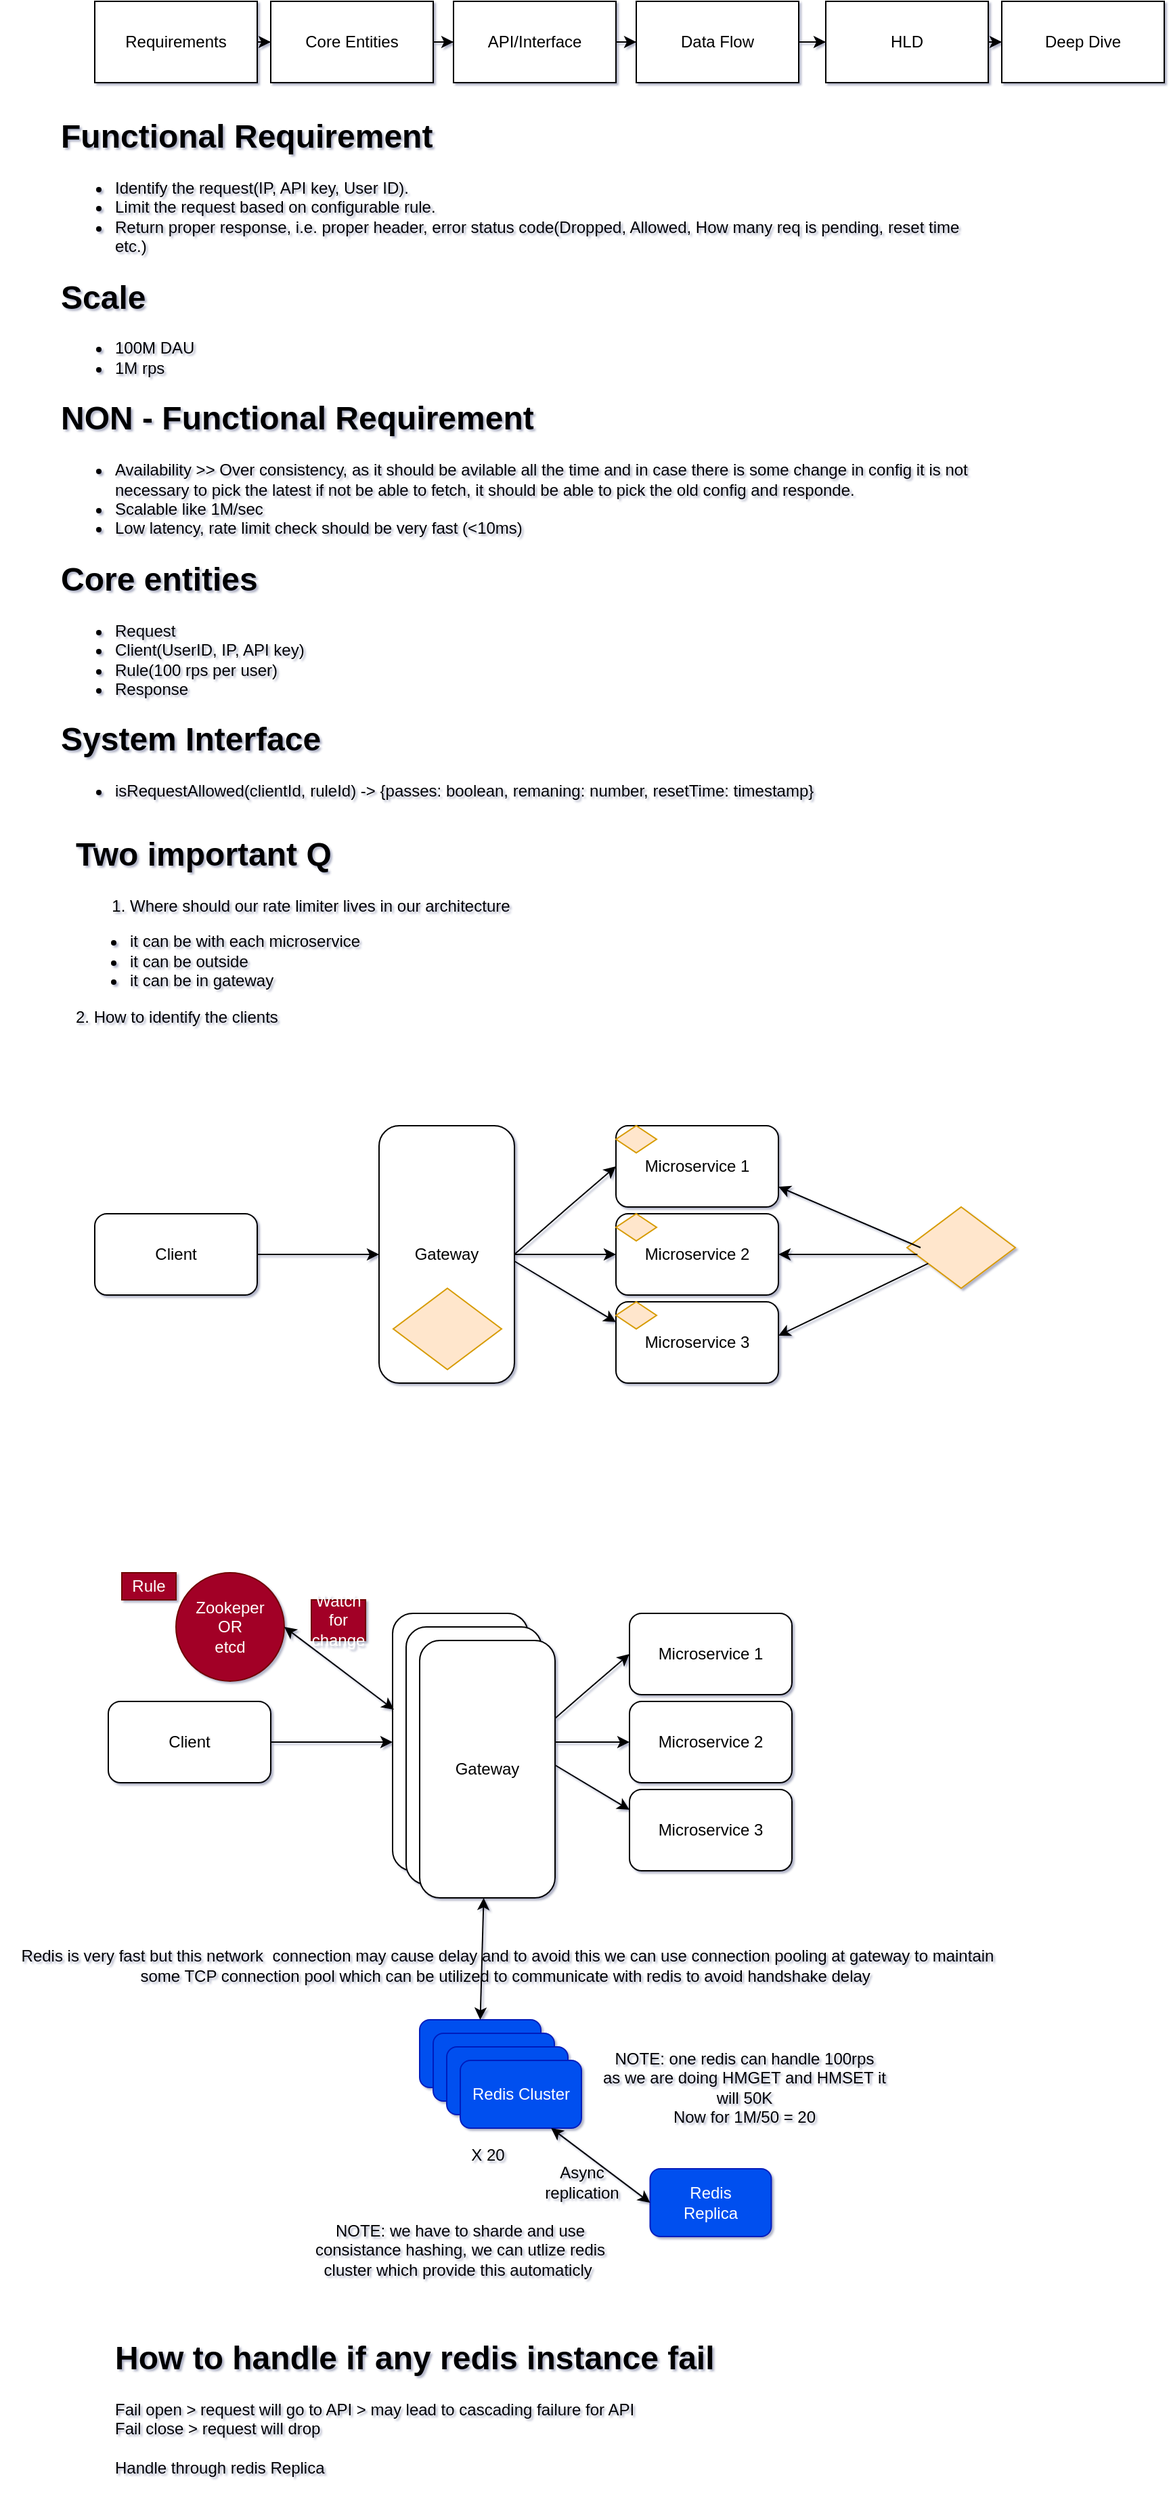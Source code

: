 <mxfile version="13.5.1" type="device"><diagram id="ICtbmqsb-kLbVh1fSEuc" name="Page-1"><mxGraphModel dx="1659" dy="520" grid="1" gridSize="10" guides="1" tooltips="1" connect="1" arrows="1" fold="1" page="1" pageScale="1" pageWidth="850" pageHeight="1100" math="0" shadow="1"><root><mxCell id="0"/><mxCell id="1" parent="0"/><mxCell id="bfKZ37YsskEDB8vl7Mho-3" value="" style="edgeStyle=orthogonalEdgeStyle;rounded=0;orthogonalLoop=1;jettySize=auto;html=1;" parent="1" source="bfKZ37YsskEDB8vl7Mho-1" target="bfKZ37YsskEDB8vl7Mho-2" edge="1"><mxGeometry relative="1" as="geometry"/></mxCell><mxCell id="bfKZ37YsskEDB8vl7Mho-1" value="Requirements" style="rounded=0;whiteSpace=wrap;html=1;" parent="1" vertex="1"><mxGeometry x="40" y="10" width="120" height="60" as="geometry"/></mxCell><mxCell id="bfKZ37YsskEDB8vl7Mho-5" value="" style="edgeStyle=orthogonalEdgeStyle;rounded=0;orthogonalLoop=1;jettySize=auto;html=1;" parent="1" source="bfKZ37YsskEDB8vl7Mho-2" target="bfKZ37YsskEDB8vl7Mho-4" edge="1"><mxGeometry relative="1" as="geometry"/></mxCell><mxCell id="bfKZ37YsskEDB8vl7Mho-2" value="Core Entities" style="rounded=0;whiteSpace=wrap;html=1;" parent="1" vertex="1"><mxGeometry x="170" y="10" width="120" height="60" as="geometry"/></mxCell><mxCell id="bfKZ37YsskEDB8vl7Mho-7" value="" style="edgeStyle=orthogonalEdgeStyle;rounded=0;orthogonalLoop=1;jettySize=auto;html=1;" parent="1" source="bfKZ37YsskEDB8vl7Mho-4" target="bfKZ37YsskEDB8vl7Mho-6" edge="1"><mxGeometry relative="1" as="geometry"/></mxCell><mxCell id="bfKZ37YsskEDB8vl7Mho-4" value="API/Interface" style="rounded=0;whiteSpace=wrap;html=1;" parent="1" vertex="1"><mxGeometry x="305" y="10" width="120" height="60" as="geometry"/></mxCell><mxCell id="bfKZ37YsskEDB8vl7Mho-9" value="" style="edgeStyle=orthogonalEdgeStyle;rounded=0;orthogonalLoop=1;jettySize=auto;html=1;" parent="1" source="bfKZ37YsskEDB8vl7Mho-6" target="bfKZ37YsskEDB8vl7Mho-8" edge="1"><mxGeometry relative="1" as="geometry"/></mxCell><mxCell id="bfKZ37YsskEDB8vl7Mho-6" value="Data Flow" style="rounded=0;whiteSpace=wrap;html=1;" parent="1" vertex="1"><mxGeometry x="440" y="10" width="120" height="60" as="geometry"/></mxCell><mxCell id="bfKZ37YsskEDB8vl7Mho-11" value="" style="edgeStyle=orthogonalEdgeStyle;rounded=0;orthogonalLoop=1;jettySize=auto;html=1;" parent="1" source="bfKZ37YsskEDB8vl7Mho-8" target="bfKZ37YsskEDB8vl7Mho-10" edge="1"><mxGeometry relative="1" as="geometry"/></mxCell><mxCell id="bfKZ37YsskEDB8vl7Mho-8" value="HLD" style="rounded=0;whiteSpace=wrap;html=1;" parent="1" vertex="1"><mxGeometry x="580" y="10" width="120" height="60" as="geometry"/></mxCell><mxCell id="bfKZ37YsskEDB8vl7Mho-10" value="Deep Dive" style="rounded=0;whiteSpace=wrap;html=1;" parent="1" vertex="1"><mxGeometry x="710" y="10" width="120" height="60" as="geometry"/></mxCell><mxCell id="bfKZ37YsskEDB8vl7Mho-13" value="&lt;h1&gt;Functional Requirement&lt;/h1&gt;&lt;p&gt;&lt;/p&gt;&lt;ul&gt;&lt;li&gt;Identify the request(IP, API key, User ID).&lt;/li&gt;&lt;li&gt;Limit the request based on configurable rule.&lt;/li&gt;&lt;li&gt;Return proper response, i.e. proper header, error status code(Dropped, Allowed, How many req is pending, reset time etc.)&lt;/li&gt;&lt;/ul&gt;&lt;p&gt;&lt;/p&gt;&lt;h1&gt;Scale&lt;/h1&gt;&lt;div&gt;&lt;ul&gt;&lt;li&gt;100M DAU&lt;/li&gt;&lt;li&gt;1M rps&lt;/li&gt;&lt;/ul&gt;&lt;/div&gt;&lt;h1&gt;NON - Functional Requirement&lt;/h1&gt;&lt;div&gt;&lt;ul&gt;&lt;li&gt;Availability &amp;gt;&amp;gt; Over consistency, as it should be avilable all the time and in case there is some change in config it is not necessary to pick the latest if not be able to fetch, it should be able to pick the old config and responde.&lt;/li&gt;&lt;li&gt;Scalable like 1M/sec&lt;/li&gt;&lt;li&gt;Low latency, rate limit check should be very fast (&amp;lt;10ms)&lt;/li&gt;&lt;/ul&gt;&lt;/div&gt;&lt;div&gt;&lt;h1&gt;Core entities&lt;/h1&gt;&lt;/div&gt;&lt;div&gt;&lt;ul&gt;&lt;li&gt;Request&lt;/li&gt;&lt;li&gt;Client(UserID, IP, API key)&lt;/li&gt;&lt;li&gt;Rule(100 rps per user)&lt;/li&gt;&lt;li&gt;Response&lt;/li&gt;&lt;/ul&gt;&lt;div&gt;&lt;h1&gt;System Interface&lt;/h1&gt;&lt;/div&gt;&lt;/div&gt;&lt;div&gt;&lt;ul&gt;&lt;li&gt;isRequestAllowed(clientId, ruleId) -&amp;gt; {passes: boolean, remaning: number, resetTime: timestamp}&lt;/li&gt;&lt;/ul&gt;&lt;/div&gt;&lt;p&gt;&lt;br&gt;&lt;/p&gt;" style="text;html=1;strokeColor=none;fillColor=none;spacing=5;spacingTop=-20;whiteSpace=wrap;rounded=0;html=1;" parent="1" vertex="1"><mxGeometry x="10" y="90" width="690" height="530" as="geometry"/></mxCell><mxCell id="lKJw7cbUcHzLWYw0YaE1-1" value="&lt;h1&gt;Two important Q&lt;/h1&gt;&lt;div&gt;&lt;ol&gt;&lt;li&gt;Where should our rate limiter lives in our architecture&lt;/li&gt;&lt;/ol&gt;&lt;ul&gt;&lt;li&gt;it can be with each microservice&lt;/li&gt;&lt;li&gt;it can be outside&lt;/li&gt;&lt;li&gt;it can be in gateway&lt;/li&gt;&lt;/ul&gt;&lt;div&gt;2. How to identify the clients&lt;/div&gt;&lt;/div&gt;" style="text;html=1;strokeColor=none;fillColor=none;spacing=5;spacingTop=-20;whiteSpace=wrap;overflow=hidden;rounded=0;" vertex="1" parent="1"><mxGeometry x="21" y="620" width="559" height="190" as="geometry"/></mxCell><mxCell id="lKJw7cbUcHzLWYw0YaE1-4" value="" style="edgeStyle=orthogonalEdgeStyle;rounded=0;orthogonalLoop=1;jettySize=auto;html=1;" edge="1" parent="1" source="lKJw7cbUcHzLWYw0YaE1-2" target="lKJw7cbUcHzLWYw0YaE1-3"><mxGeometry relative="1" as="geometry"/></mxCell><mxCell id="lKJw7cbUcHzLWYw0YaE1-2" value="Client" style="rounded=1;whiteSpace=wrap;html=1;" vertex="1" parent="1"><mxGeometry x="40" y="905" width="120" height="60" as="geometry"/></mxCell><mxCell id="lKJw7cbUcHzLWYw0YaE1-6" value="" style="edgeStyle=orthogonalEdgeStyle;rounded=0;orthogonalLoop=1;jettySize=auto;html=1;" edge="1" parent="1" source="lKJw7cbUcHzLWYw0YaE1-3" target="lKJw7cbUcHzLWYw0YaE1-5"><mxGeometry relative="1" as="geometry"/></mxCell><mxCell id="lKJw7cbUcHzLWYw0YaE1-3" value="Gateway" style="rounded=1;whiteSpace=wrap;html=1;" vertex="1" parent="1"><mxGeometry x="250" y="840" width="100" height="190" as="geometry"/></mxCell><mxCell id="lKJw7cbUcHzLWYw0YaE1-5" value="&lt;span&gt;Microservice 2&lt;/span&gt;" style="whiteSpace=wrap;html=1;rounded=1;" vertex="1" parent="1"><mxGeometry x="425" y="905" width="120" height="60" as="geometry"/></mxCell><mxCell id="lKJw7cbUcHzLWYw0YaE1-7" value="&lt;span&gt;Microservice 3&lt;/span&gt;" style="whiteSpace=wrap;html=1;rounded=1;" vertex="1" parent="1"><mxGeometry x="425" y="970" width="120" height="60" as="geometry"/></mxCell><mxCell id="lKJw7cbUcHzLWYw0YaE1-8" value="Microservice 1" style="whiteSpace=wrap;html=1;rounded=1;" vertex="1" parent="1"><mxGeometry x="425" y="840" width="120" height="60" as="geometry"/></mxCell><mxCell id="lKJw7cbUcHzLWYw0YaE1-9" value="" style="endArrow=classic;html=1;exitX=1;exitY=0.5;exitDx=0;exitDy=0;entryX=0;entryY=0.5;entryDx=0;entryDy=0;" edge="1" parent="1" source="lKJw7cbUcHzLWYw0YaE1-3" target="lKJw7cbUcHzLWYw0YaE1-8"><mxGeometry width="50" height="50" relative="1" as="geometry"><mxPoint x="370" y="850" as="sourcePoint"/><mxPoint x="420" y="800" as="targetPoint"/><Array as="points"><mxPoint x="390" y="900"/></Array></mxGeometry></mxCell><mxCell id="lKJw7cbUcHzLWYw0YaE1-10" value="" style="endArrow=classic;html=1;entryX=0;entryY=0.25;entryDx=0;entryDy=0;" edge="1" parent="1" target="lKJw7cbUcHzLWYw0YaE1-7"><mxGeometry width="50" height="50" relative="1" as="geometry"><mxPoint x="350" y="940" as="sourcePoint"/><mxPoint x="435" y="880" as="targetPoint"/></mxGeometry></mxCell><mxCell id="lKJw7cbUcHzLWYw0YaE1-11" value="" style="rhombus;whiteSpace=wrap;html=1;fillColor=#ffe6cc;strokeColor=#d79b00;" vertex="1" parent="1"><mxGeometry x="260.5" y="960" width="80" height="60" as="geometry"/></mxCell><mxCell id="lKJw7cbUcHzLWYw0YaE1-12" value="" style="rhombus;whiteSpace=wrap;html=1;fillColor=#ffe6cc;strokeColor=#d79b00;" vertex="1" parent="1"><mxGeometry x="640" y="900" width="80" height="60" as="geometry"/></mxCell><mxCell id="lKJw7cbUcHzLWYw0YaE1-13" value="" style="rhombus;whiteSpace=wrap;html=1;fillColor=#ffe6cc;strokeColor=#d79b00;" vertex="1" parent="1"><mxGeometry x="425" y="970" width="30" height="20" as="geometry"/></mxCell><mxCell id="lKJw7cbUcHzLWYw0YaE1-14" value="" style="rhombus;whiteSpace=wrap;html=1;fillColor=#ffe6cc;strokeColor=#d79b00;" vertex="1" parent="1"><mxGeometry x="425" y="840" width="30" height="20" as="geometry"/></mxCell><mxCell id="lKJw7cbUcHzLWYw0YaE1-15" value="" style="rhombus;whiteSpace=wrap;html=1;fillColor=#ffe6cc;strokeColor=#d79b00;" vertex="1" parent="1"><mxGeometry x="425" y="905" width="30" height="20" as="geometry"/></mxCell><mxCell id="lKJw7cbUcHzLWYw0YaE1-21" value="" style="endArrow=classic;html=1;entryX=1;entryY=0.75;entryDx=0;entryDy=0;exitX=0.125;exitY=0.5;exitDx=0;exitDy=0;exitPerimeter=0;" edge="1" parent="1" source="lKJw7cbUcHzLWYw0YaE1-12" target="lKJw7cbUcHzLWYw0YaE1-8"><mxGeometry width="50" height="50" relative="1" as="geometry"><mxPoint x="630" y="920" as="sourcePoint"/><mxPoint x="680" y="870" as="targetPoint"/></mxGeometry></mxCell><mxCell id="lKJw7cbUcHzLWYw0YaE1-22" value="" style="endArrow=classic;html=1;entryX=1;entryY=0.5;entryDx=0;entryDy=0;exitX=0.096;exitY=0.583;exitDx=0;exitDy=0;exitPerimeter=0;" edge="1" parent="1" source="lKJw7cbUcHzLWYw0YaE1-12" target="lKJw7cbUcHzLWYw0YaE1-5"><mxGeometry width="50" height="50" relative="1" as="geometry"><mxPoint x="650" y="930" as="sourcePoint"/><mxPoint x="555" y="895" as="targetPoint"/></mxGeometry></mxCell><mxCell id="lKJw7cbUcHzLWYw0YaE1-23" value="" style="endArrow=classic;html=1;entryX=1;entryY=0.75;entryDx=0;entryDy=0;" edge="1" parent="1" source="lKJw7cbUcHzLWYw0YaE1-12"><mxGeometry width="50" height="50" relative="1" as="geometry"><mxPoint x="630" y="1030" as="sourcePoint"/><mxPoint x="545" y="995" as="targetPoint"/></mxGeometry></mxCell><mxCell id="lKJw7cbUcHzLWYw0YaE1-25" value="" style="edgeStyle=orthogonalEdgeStyle;rounded=0;orthogonalLoop=1;jettySize=auto;html=1;" edge="1" parent="1" source="lKJw7cbUcHzLWYw0YaE1-26" target="lKJw7cbUcHzLWYw0YaE1-28"><mxGeometry relative="1" as="geometry"/></mxCell><mxCell id="lKJw7cbUcHzLWYw0YaE1-26" value="Client" style="rounded=1;whiteSpace=wrap;html=1;" vertex="1" parent="1"><mxGeometry x="50" y="1265" width="120" height="60" as="geometry"/></mxCell><mxCell id="lKJw7cbUcHzLWYw0YaE1-27" value="" style="edgeStyle=orthogonalEdgeStyle;rounded=0;orthogonalLoop=1;jettySize=auto;html=1;" edge="1" parent="1" source="lKJw7cbUcHzLWYw0YaE1-28" target="lKJw7cbUcHzLWYw0YaE1-29"><mxGeometry relative="1" as="geometry"/></mxCell><mxCell id="lKJw7cbUcHzLWYw0YaE1-28" value="Gateway" style="rounded=1;whiteSpace=wrap;html=1;" vertex="1" parent="1"><mxGeometry x="260" y="1200" width="100" height="190" as="geometry"/></mxCell><mxCell id="lKJw7cbUcHzLWYw0YaE1-29" value="&lt;span&gt;Microservice 2&lt;/span&gt;" style="whiteSpace=wrap;html=1;rounded=1;" vertex="1" parent="1"><mxGeometry x="435" y="1265" width="120" height="60" as="geometry"/></mxCell><mxCell id="lKJw7cbUcHzLWYw0YaE1-30" value="&lt;span&gt;Microservice 3&lt;/span&gt;" style="whiteSpace=wrap;html=1;rounded=1;" vertex="1" parent="1"><mxGeometry x="435" y="1330" width="120" height="60" as="geometry"/></mxCell><mxCell id="lKJw7cbUcHzLWYw0YaE1-31" value="Microservice 1" style="whiteSpace=wrap;html=1;rounded=1;" vertex="1" parent="1"><mxGeometry x="435" y="1200" width="120" height="60" as="geometry"/></mxCell><mxCell id="lKJw7cbUcHzLWYw0YaE1-32" value="" style="endArrow=classic;html=1;exitX=1;exitY=0.5;exitDx=0;exitDy=0;entryX=0;entryY=0.5;entryDx=0;entryDy=0;" edge="1" parent="1" source="lKJw7cbUcHzLWYw0YaE1-28" target="lKJw7cbUcHzLWYw0YaE1-31"><mxGeometry width="50" height="50" relative="1" as="geometry"><mxPoint x="380" y="1210" as="sourcePoint"/><mxPoint x="430" y="1160" as="targetPoint"/><Array as="points"><mxPoint x="400" y="1260"/></Array></mxGeometry></mxCell><mxCell id="lKJw7cbUcHzLWYw0YaE1-33" value="" style="endArrow=classic;html=1;entryX=0;entryY=0.25;entryDx=0;entryDy=0;" edge="1" parent="1" target="lKJw7cbUcHzLWYw0YaE1-30"><mxGeometry width="50" height="50" relative="1" as="geometry"><mxPoint x="360" y="1300" as="sourcePoint"/><mxPoint x="445" y="1240" as="targetPoint"/></mxGeometry></mxCell><mxCell id="lKJw7cbUcHzLWYw0YaE1-42" value="Gateway" style="rounded=1;whiteSpace=wrap;html=1;" vertex="1" parent="1"><mxGeometry x="270" y="1210" width="100" height="190" as="geometry"/></mxCell><mxCell id="lKJw7cbUcHzLWYw0YaE1-43" value="Gateway" style="rounded=1;whiteSpace=wrap;html=1;" vertex="1" parent="1"><mxGeometry x="280" y="1220" width="100" height="190" as="geometry"/></mxCell><mxCell id="lKJw7cbUcHzLWYw0YaE1-44" value="Redis" style="rounded=1;whiteSpace=wrap;html=1;fillColor=#0050ef;strokeColor=#001DBC;fontColor=#ffffff;" vertex="1" parent="1"><mxGeometry x="280" y="1500" width="89.5" height="50" as="geometry"/></mxCell><mxCell id="lKJw7cbUcHzLWYw0YaE1-45" value="" style="endArrow=classic;startArrow=classic;html=1;exitX=0.5;exitY=0;exitDx=0;exitDy=0;" edge="1" parent="1" source="lKJw7cbUcHzLWYw0YaE1-44" target="lKJw7cbUcHzLWYw0YaE1-43"><mxGeometry width="50" height="50" relative="1" as="geometry"><mxPoint x="390" y="1420" as="sourcePoint"/><mxPoint x="440" y="1370" as="targetPoint"/></mxGeometry></mxCell><mxCell id="lKJw7cbUcHzLWYw0YaE1-46" value="NOTE: one redis can handle 100rps&lt;br&gt;as we are doing HMGET and HMSET it will 50K&lt;br&gt;Now for 1M/50 = 20&lt;br&gt;" style="text;html=1;strokeColor=none;fillColor=none;align=center;verticalAlign=middle;whiteSpace=wrap;rounded=0;" vertex="1" parent="1"><mxGeometry x="410" y="1500" width="220" height="100" as="geometry"/></mxCell><mxCell id="lKJw7cbUcHzLWYw0YaE1-47" value="Redis" style="rounded=1;whiteSpace=wrap;html=1;fillColor=#0050ef;strokeColor=#001DBC;fontColor=#ffffff;" vertex="1" parent="1"><mxGeometry x="290" y="1510" width="89.5" height="50" as="geometry"/></mxCell><mxCell id="lKJw7cbUcHzLWYw0YaE1-48" value="Redis" style="rounded=1;whiteSpace=wrap;html=1;fillColor=#0050ef;strokeColor=#001DBC;fontColor=#ffffff;" vertex="1" parent="1"><mxGeometry x="300" y="1520" width="89.5" height="50" as="geometry"/></mxCell><mxCell id="lKJw7cbUcHzLWYw0YaE1-49" value="Redis Cluster" style="rounded=1;whiteSpace=wrap;html=1;fillColor=#0050ef;strokeColor=#001DBC;fontColor=#ffffff;" vertex="1" parent="1"><mxGeometry x="310" y="1530" width="89.5" height="50" as="geometry"/></mxCell><mxCell id="lKJw7cbUcHzLWYw0YaE1-50" value="X 20" style="text;html=1;align=center;verticalAlign=middle;resizable=0;points=[];autosize=1;" vertex="1" parent="1"><mxGeometry x="310" y="1590" width="40" height="20" as="geometry"/></mxCell><mxCell id="lKJw7cbUcHzLWYw0YaE1-53" value="NOTE: we have to sharde and use consistance hashing, we can utlize redis cluster which provide this automaticly&amp;nbsp;" style="text;html=1;strokeColor=none;fillColor=none;align=center;verticalAlign=middle;whiteSpace=wrap;rounded=0;" vertex="1" parent="1"><mxGeometry x="200" y="1620" width="220" height="100" as="geometry"/></mxCell><mxCell id="lKJw7cbUcHzLWYw0YaE1-55" value="&lt;h1&gt;How to handle if any redis instance fail&lt;/h1&gt;&lt;div&gt;Fail open &amp;gt; request will go to API &amp;gt; may lead to cascading failure for API&lt;/div&gt;&lt;div&gt;Fail close &amp;gt; request will drop&lt;/div&gt;&lt;div&gt;&lt;br&gt;&lt;/div&gt;&lt;div&gt;Handle through redis Replica&lt;/div&gt;" style="text;html=1;strokeColor=none;fillColor=none;spacing=5;spacingTop=-20;whiteSpace=wrap;overflow=hidden;rounded=0;" vertex="1" parent="1"><mxGeometry x="50" y="1730" width="520" height="120" as="geometry"/></mxCell><mxCell id="lKJw7cbUcHzLWYw0YaE1-56" value="Redis&lt;br&gt;Replica" style="rounded=1;whiteSpace=wrap;html=1;fillColor=#0050ef;strokeColor=#001DBC;fontColor=#ffffff;" vertex="1" parent="1"><mxGeometry x="450.25" y="1610" width="89.5" height="50" as="geometry"/></mxCell><mxCell id="lKJw7cbUcHzLWYw0YaE1-57" value="" style="endArrow=classic;startArrow=classic;html=1;exitX=0;exitY=0.5;exitDx=0;exitDy=0;entryX=0.75;entryY=1;entryDx=0;entryDy=0;" edge="1" parent="1" source="lKJw7cbUcHzLWYw0YaE1-56" target="lKJw7cbUcHzLWYw0YaE1-49"><mxGeometry width="50" height="50" relative="1" as="geometry"><mxPoint x="390" y="1650" as="sourcePoint"/><mxPoint x="440" y="1600" as="targetPoint"/></mxGeometry></mxCell><mxCell id="lKJw7cbUcHzLWYw0YaE1-58" value="Async replication" style="text;html=1;strokeColor=none;fillColor=none;align=center;verticalAlign=middle;whiteSpace=wrap;rounded=0;" vertex="1" parent="1"><mxGeometry x="379.5" y="1610" width="40" height="20" as="geometry"/></mxCell><mxCell id="lKJw7cbUcHzLWYw0YaE1-59" value="Redis is very fast but this network&amp;nbsp; connection may cause delay and to avoid this we can use connection pooling at gateway to maintain some TCP connection pool which can be utilized to communicate with redis to avoid handshake delay&amp;nbsp;" style="text;html=1;strokeColor=none;fillColor=none;align=center;verticalAlign=middle;whiteSpace=wrap;rounded=0;" vertex="1" parent="1"><mxGeometry x="-30" y="1440" width="750" height="40" as="geometry"/></mxCell><mxCell id="lKJw7cbUcHzLWYw0YaE1-61" value="Zookeper&lt;br&gt;OR&lt;br&gt;etcd" style="ellipse;whiteSpace=wrap;html=1;aspect=fixed;fillColor=#a20025;strokeColor=#6F0000;fontColor=#ffffff;" vertex="1" parent="1"><mxGeometry x="100" y="1170" width="80" height="80" as="geometry"/></mxCell><mxCell id="lKJw7cbUcHzLWYw0YaE1-62" value="Rule" style="text;html=1;strokeColor=#6F0000;fillColor=#a20025;align=center;verticalAlign=middle;whiteSpace=wrap;rounded=0;fontColor=#ffffff;" vertex="1" parent="1"><mxGeometry x="60" y="1170" width="40" height="20" as="geometry"/></mxCell><mxCell id="lKJw7cbUcHzLWYw0YaE1-63" value="" style="endArrow=classic;startArrow=classic;html=1;entryX=0.01;entryY=0.374;entryDx=0;entryDy=0;entryPerimeter=0;exitX=1;exitY=0.5;exitDx=0;exitDy=0;" edge="1" parent="1" source="lKJw7cbUcHzLWYw0YaE1-61" target="lKJw7cbUcHzLWYw0YaE1-28"><mxGeometry width="50" height="50" relative="1" as="geometry"><mxPoint x="200" y="1160" as="sourcePoint"/><mxPoint x="250" y="1110" as="targetPoint"/></mxGeometry></mxCell><mxCell id="lKJw7cbUcHzLWYw0YaE1-66" value="Watch for change" style="text;html=1;strokeColor=#6F0000;fillColor=#a20025;align=center;verticalAlign=middle;whiteSpace=wrap;rounded=0;fontColor=#ffffff;" vertex="1" parent="1"><mxGeometry x="200" y="1190" width="40" height="30" as="geometry"/></mxCell></root></mxGraphModel></diagram></mxfile>